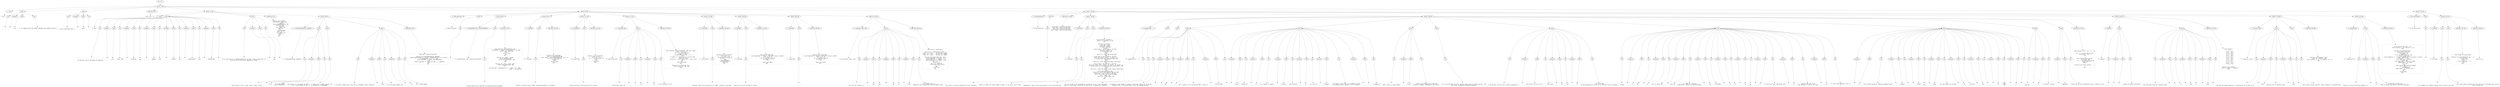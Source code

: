 digraph lpegNode {

node [fontname=Helvetica]
edge [style=dashed]

doc_0 [label="doc - 471"]


doc_0 -> { section_1}
{rank=same; section_1}

section_1 [label="section: 1-426"]


// END RANK doc_0

section_1 -> { header_2 prose_3 prose_4 codeblock_5 section_6 section_7 section_8 section_9}
{rank=same; header_2 prose_3 prose_4 codeblock_5 section_6 section_7 section_8 section_9}

header_2 [label="1 : Core"]

prose_3 [label="prose"]

prose_4 [label="prose"]

codeblock_5 [label="code block 8-10"]

section_6 [label="section: 13-39"]

section_7 [label="section: 65-200"]

section_8 [label="section: 229-390"]

section_9 [label="section: 427-429"]


// END RANK section_1

header_2 -> leaf_10
leaf_10  [color=Gray,shape=rectangle,fontname=Inconsolata,label="* Core"]
// END RANK header_2

prose_3 -> { raw_11 prespace_12 literal_13 raw_14}
{rank=same; raw_11 prespace_12 literal_13 raw_14}

raw_11 [label="raw"]

prespace_12 [label="prespace"]

literal_13 [label="literal"]

raw_14 [label="raw"]


// END RANK prose_3

raw_11 -> leaf_15
leaf_15  [color=Gray,shape=rectangle,fontname=Inconsolata,label="
"]
// END RANK raw_11

prespace_12 -> leaf_16
leaf_16  [color=Gray,shape=rectangle,fontname=Inconsolata,label=""]
// END RANK prespace_12

literal_13 -> leaf_17
leaf_17  [color=Gray,shape=rectangle,fontname=Inconsolata,label="core"]
// END RANK literal_13

raw_14 -> leaf_18
leaf_18  [color=Gray,shape=rectangle,fontname=Inconsolata,label=" is for tampering with the global namespace and standard libraries.
"]
// END RANK raw_14

prose_4 -> { raw_19 prespace_20 literal_21 raw_22}
{rank=same; raw_19 prespace_20 literal_21 raw_22}

raw_19 [label="raw"]

prespace_20 [label="prespace"]

literal_21 [label="literal"]

raw_22 [label="raw"]


// END RANK prose_4

raw_19 -> leaf_23
leaf_23  [color=Gray,shape=rectangle,fontname=Inconsolata,label="
It will eventually land in"]
// END RANK raw_19

prespace_20 -> leaf_24
leaf_24  [color=Gray,shape=rectangle,fontname=Inconsolata,label=" "]
// END RANK prespace_20

literal_21 -> leaf_25
leaf_25  [color=Gray,shape=rectangle,fontname=Inconsolata,label="pylon"]
// END RANK literal_21

raw_22 -> leaf_26
leaf_26  [color=Gray,shape=rectangle,fontname=Inconsolata,label=".
"]
// END RANK raw_22

codeblock_5 -> leaf_27
leaf_27  [color=Gray,shape=rectangle,fontname=Inconsolata,label="local core = {}"]
// END RANK codeblock_5

section_6 -> { header_28 prose_29 prose_30 codeblock_31 section_32}
{rank=same; header_28 prose_29 prose_30 codeblock_31 section_32}

header_28 [label="2 : meta"]

prose_29 [label="prose"]

prose_30 [label="prose"]

codeblock_31 [label="code block 21-37"]

section_32 [label="section: 40-64"]


// END RANK section_6

header_28 -> leaf_33
leaf_33  [color=Gray,shape=rectangle,fontname=Inconsolata,label="** meta"]
// END RANK header_28

prose_29 -> { raw_34 prespace_35 literal_36 raw_37 prespace_38 literal_39 raw_40 prespace_41 literal_42 raw_43 prespace_44 literal_45 raw_46 prespace_47 literal_48 raw_49 prespace_50 literal_51 raw_52}
{rank=same; raw_34 prespace_35 literal_36 raw_37 prespace_38 literal_39 raw_40 prespace_41 literal_42 raw_43 prespace_44 literal_45 raw_46 prespace_47 literal_48 raw_49 prespace_50 literal_51 raw_52}

raw_34 [label="raw"]

prespace_35 [label="prespace"]

literal_36 [label="literal"]

raw_37 [label="raw"]

prespace_38 [label="prespace"]

literal_39 [label="literal"]

raw_40 [label="raw"]

prespace_41 [label="prespace"]

literal_42 [label="literal"]

raw_43 [label="raw"]

prespace_44 [label="prespace"]

literal_45 [label="literal"]

raw_46 [label="raw"]

prespace_47 [label="prespace"]

literal_48 [label="literal"]

raw_49 [label="raw"]

prespace_50 [label="prespace"]

literal_51 [label="literal"]

raw_52 [label="raw"]


// END RANK prose_29

raw_34 -> leaf_53
leaf_53  [color=Gray,shape=rectangle,fontname=Inconsolata,label="

We shorten a few of the common Lua keywords:"]
// END RANK raw_34

prespace_35 -> leaf_54
leaf_54  [color=Gray,shape=rectangle,fontname=Inconsolata,label=" "]
// END RANK prespace_35

literal_36 -> leaf_55
leaf_55  [color=Gray,shape=rectangle,fontname=Inconsolata,label="coro"]
// END RANK literal_36

raw_37 -> leaf_56
leaf_56  [color=Gray,shape=rectangle,fontname=Inconsolata,label=" rather than"]
// END RANK raw_37

prespace_38 -> leaf_57
leaf_57  [color=Gray,shape=rectangle,fontname=Inconsolata,label=" "]
// END RANK prespace_38

literal_39 -> leaf_58
leaf_58  [color=Gray,shape=rectangle,fontname=Inconsolata,label="coroutine"]
// END RANK literal_39

raw_40 -> leaf_59
leaf_59  [color=Gray,shape=rectangle,fontname=Inconsolata,label=",
and"]
// END RANK raw_40

prespace_41 -> leaf_60
leaf_60  [color=Gray,shape=rectangle,fontname=Inconsolata,label=" "]
// END RANK prespace_41

literal_42 -> leaf_61
leaf_61  [color=Gray,shape=rectangle,fontname=Inconsolata,label="getmeta"]
// END RANK literal_42

raw_43 -> leaf_62
leaf_62  [color=Gray,shape=rectangle,fontname=Inconsolata,label=" and"]
// END RANK raw_43

prespace_44 -> leaf_63
leaf_63  [color=Gray,shape=rectangle,fontname=Inconsolata,label=" "]
// END RANK prespace_44

literal_45 -> leaf_64
leaf_64  [color=Gray,shape=rectangle,fontname=Inconsolata,label="setmeta"]
// END RANK literal_45

raw_46 -> leaf_65
leaf_65  [color=Gray,shape=rectangle,fontname=Inconsolata,label=" over"]
// END RANK raw_46

prespace_47 -> leaf_66
leaf_66  [color=Gray,shape=rectangle,fontname=Inconsolata,label=" "]
// END RANK prespace_47

literal_48 -> leaf_67
leaf_67  [color=Gray,shape=rectangle,fontname=Inconsolata,label="getmetatable"]
// END RANK literal_48

raw_49 -> leaf_68
leaf_68  [color=Gray,shape=rectangle,fontname=Inconsolata,label=" and"]
// END RANK raw_49

prespace_50 -> leaf_69
leaf_69  [color=Gray,shape=rectangle,fontname=Inconsolata,label=" "]
// END RANK prespace_50

literal_51 -> leaf_70
leaf_70  [color=Gray,shape=rectangle,fontname=Inconsolata,label="setmetatable"]
// END RANK literal_51

raw_52 -> leaf_71
leaf_71  [color=Gray,shape=rectangle,fontname=Inconsolata,label=".
"]
// END RANK raw_52

prose_30 -> { raw_72 prespace_73 literal_74 raw_75}
{rank=same; raw_72 prespace_73 literal_74 raw_75}

raw_72 [label="raw"]

prespace_73 [label="prespace"]

literal_74 [label="literal"]

raw_75 [label="raw"]


// END RANK prose_30

raw_72 -> leaf_76
leaf_76  [color=Gray,shape=rectangle,fontname=Inconsolata,label="
In my code there is a repeated pattern of use that is basic enough that I'm
entering it into the global namespace as simple"]
// END RANK raw_72

prespace_73 -> leaf_77
leaf_77  [color=Gray,shape=rectangle,fontname=Inconsolata,label=" "]
// END RANK prespace_73

literal_74 -> leaf_78
leaf_78  [color=Gray,shape=rectangle,fontname=Inconsolata,label="meta"]
// END RANK literal_74

raw_75 -> leaf_79
leaf_79  [color=Gray,shape=rectangle,fontname=Inconsolata,label=".
"]
// END RANK raw_75

codeblock_31 -> leaf_80
leaf_80  [color=Gray,shape=rectangle,fontname=Inconsolata,label="function core.meta(MT)
   if MT and MT.__index then
      -- inherit
      return setmetatable({}, MT)
   elseif MT then
      -- decorate
      MT.__index = MT
      return MT
   else
      -- new metatable
      local _M = {}
      _M.__index = _M
      return _M
   end
end"]
// END RANK codeblock_31

section_32 -> { header_81 prose_82 prose_83 prose_84 codeblock_85}
{rank=same; header_81 prose_82 prose_83 prose_84 codeblock_85}

header_81 [label="3 : hasmetamethod(tab, mmethod)"]

prose_82 [label="prose"]

prose_83 [label="prose"]

prose_84 [label="prose"]

codeblock_85 [label="code block 51-62"]


// END RANK section_32

header_81 -> leaf_86
leaf_86  [color=Gray,shape=rectangle,fontname=Inconsolata,label="*** hasmetamethod(tab, mmethod)"]
// END RANK header_81

prose_82 -> { raw_87 prespace_88 literal_89 raw_90}
{rank=same; raw_87 prespace_88 literal_89 raw_90}

raw_87 [label="raw"]

prespace_88 [label="prespace"]

literal_89 [label="literal"]

raw_90 [label="raw"]


// END RANK prose_82

raw_87 -> leaf_91
leaf_91  [color=Gray,shape=rectangle,fontname=Inconsolata,label="

The function of this is clear: given a table, return"]
// END RANK raw_87

prespace_88 -> leaf_92
leaf_92  [color=Gray,shape=rectangle,fontname=Inconsolata,label=" "]
// END RANK prespace_88

literal_89 -> leaf_93
leaf_93  [color=Gray,shape=rectangle,fontname=Inconsolata,label="true"]
// END RANK literal_89

raw_90 -> leaf_94
leaf_94  [color=Gray,shape=rectangle,fontname=Inconsolata,label=" if it can receive
a given metamethod.
"]
// END RANK raw_90

prose_83 -> { raw_95}
{rank=same; raw_95}

raw_95 [label="raw"]


// END RANK prose_83

raw_95 -> leaf_96
leaf_96  [color=Gray,shape=rectangle,fontname=Inconsolata,label="
The question is, how magical to make it. I'm going with \"slightly magical\" for
now.  You can leave off the \"__\" in checking for a metamethod.
"]
// END RANK raw_95

prose_84 -> { raw_97 prespace_98 literal_99 raw_100 prespace_101 literal_102 raw_103}
{rank=same; raw_97 prespace_98 literal_99 raw_100 prespace_101 literal_102 raw_103}

raw_97 [label="raw"]

prespace_98 [label="prespace"]

literal_99 [label="literal"]

raw_100 [label="raw"]

prespace_101 [label="prespace"]

literal_102 [label="literal"]

raw_103 [label="raw"]


// END RANK prose_84

raw_97 -> leaf_104
leaf_104  [color=Gray,shape=rectangle,fontname=Inconsolata,label="
A successful lookup returns the result, presumable truthy, otherwise"]
// END RANK raw_97

prespace_98 -> leaf_105
leaf_105  [color=Gray,shape=rectangle,fontname=Inconsolata,label=" "]
// END RANK prespace_98

literal_99 -> leaf_106
leaf_106  [color=Gray,shape=rectangle,fontname=Inconsolata,label="false"]
// END RANK literal_99

raw_100 -> leaf_107
leaf_107  [color=Gray,shape=rectangle,fontname=Inconsolata,label="
for a non-table argument and"]
// END RANK raw_100

prespace_101 -> leaf_108
leaf_108  [color=Gray,shape=rectangle,fontname=Inconsolata,label=" "]
// END RANK prespace_101

literal_102 -> leaf_109
leaf_109  [color=Gray,shape=rectangle,fontname=Inconsolata,label="nil"]
// END RANK literal_102

raw_103 -> leaf_110
leaf_110  [color=Gray,shape=rectangle,fontname=Inconsolata,label=" for a failed lookup.
"]
// END RANK raw_103

codeblock_85 -> leaf_111
leaf_111  [color=Gray,shape=rectangle,fontname=Inconsolata,label="local sub = assert(string.sub)

function core.hasmetamethod(tab, mmethod)
   assert(type(mmethod) == \"string\", \"metamethod must be a string\")
   if sub(mmethod,1,2) == \"__\" then
      return type(tab) == \"table\" and tab[mmethod]
   else
      return type(tab) == \"table\" and tab[\"__\" ..mmethod]
   end
end"]
// END RANK codeblock_85

section_7 -> { header_112 prose_113 section_114 section_115 section_116 section_117 section_118 section_119 section_120 section_121}
{rank=same; header_112 prose_113 section_114 section_115 section_116 section_117 section_118 section_119 section_120 section_121}

header_112 [label="2 : Table extensions"]

prose_113 [label="prose"]

section_114 [label="section: 68-95"]

section_115 [label="section: 96-111"]

section_116 [label="section: 112-126"]

section_117 [label="section: 127-151"]

section_118 [label="section: 152-168"]

section_119 [label="section: 169-185"]

section_120 [label="section: 186-200"]

section_121 [label="section: 201-228"]


// END RANK section_7

header_112 -> leaf_122
leaf_122  [color=Gray,shape=rectangle,fontname=Inconsolata,label="** Table extensions"]
// END RANK header_112

prose_113 -> { raw_123}
{rank=same; raw_123}

raw_123 [label="raw"]


// END RANK prose_113

raw_123 -> leaf_124
leaf_124  [color=Gray,shape=rectangle,fontname=Inconsolata,label="

"]
// END RANK raw_123

section_114 -> { header_125 prose_126 codeblock_127}
{rank=same; header_125 prose_126 codeblock_127}

header_125 [label="3 : hasfield(field, tab) & hasfield.field(tab)"]

prose_126 [label="prose"]

codeblock_127 [label="code block 73-94"]


// END RANK section_114

header_125 -> leaf_128
leaf_128  [color=Gray,shape=rectangle,fontname=Inconsolata,label="*** hasfield(field, tab) & hasfield.field(tab)"]
// END RANK header_125

prose_126 -> { raw_129}
{rank=same; raw_129}

raw_129 [label="raw"]


// END RANK prose_126

raw_129 -> leaf_130
leaf_130  [color=Gray,shape=rectangle,fontname=Inconsolata,label="


A nicety which can be used both for predication and assignment.
"]
// END RANK raw_129

codeblock_127 -> leaf_131
leaf_131  [color=Gray,shape=rectangle,fontname=Inconsolata,label="local function _hasfield(field, tab)
   if type(tab) == \"table\" and tab[field] ~= nil then
      return true, tab[field]
   else
      return false
   end
end

function _hf__index(_, field)
   return function(tab)
      return _hasfield(field, tab)
   end
end

function _hf__call(_, field, tab)
   return _hasfield(field, tab)
end

core.hasfield = setmetatable({}, { __index = _hf__index,
                                   __call  = _hf__call })"]
// END RANK codeblock_127

section_115 -> { header_132 prose_133 codeblock_134}
{rank=same; header_132 prose_133 codeblock_134}

header_132 [label="3 : clone(tab)"]

prose_133 [label="prose"]

codeblock_134 [label="code block 100-109"]


// END RANK section_115

header_132 -> leaf_135
leaf_135  [color=Gray,shape=rectangle,fontname=Inconsolata,label="*** clone(tab)"]
// END RANK header_132

prose_133 -> { raw_136}
{rank=same; raw_136}

raw_136 [label="raw"]


// END RANK prose_133

raw_136 -> leaf_137
leaf_137  [color=Gray,shape=rectangle,fontname=Inconsolata,label="

Performs a shallow clone of table, attaching metatable if available.
"]
// END RANK raw_136

codeblock_134 -> leaf_138
leaf_138  [color=Gray,shape=rectangle,fontname=Inconsolata,label="function core.clone(tab)
   local _M = getmetatable(tab)
   local clone = _M and setmetatable({}, _M) or {}
   for k,v in pairs(tab) do
      clone[k] = v
   end
   return clone
end"]
// END RANK codeblock_134

section_116 -> { header_139 prose_140 codeblock_141}
{rank=same; header_139 prose_140 codeblock_141}

header_139 [label="3 : arrayof(tab)"]

prose_140 [label="prose"]

codeblock_141 [label="code block 116-124"]


// END RANK section_116

header_139 -> leaf_142
leaf_142  [color=Gray,shape=rectangle,fontname=Inconsolata,label="*** arrayof(tab)"]
// END RANK header_139

prose_140 -> { raw_143}
{rank=same; raw_143}

raw_143 [label="raw"]


// END RANK prose_140

raw_143 -> leaf_144
leaf_144  [color=Gray,shape=rectangle,fontname=Inconsolata,label="

Clones and returns the array portion of a table.
"]
// END RANK raw_143

codeblock_141 -> leaf_145
leaf_145  [color=Gray,shape=rectangle,fontname=Inconsolata,label="function core.arrayof(tab)
   local arr = {}
   for i,v in ipairs(tab) do
      arr[i] = v
   end
   return arr
end"]
// END RANK codeblock_141

section_117 -> { header_146 prose_147 codeblock_148}
{rank=same; header_146 prose_147 codeblock_148}

header_146 [label="3 : select(tab, key)"]

prose_147 [label="prose"]

codeblock_148 [label="code block 131-149"]


// END RANK section_117

header_146 -> leaf_149
leaf_149  [color=Gray,shape=rectangle,fontname=Inconsolata,label="*** select(tab, key)"]
// END RANK header_146

prose_147 -> { raw_150 prespace_151 literal_152 raw_153 prespace_154 literal_155 raw_156}
{rank=same; raw_150 prespace_151 literal_152 raw_153 prespace_154 literal_155 raw_156}

raw_150 [label="raw"]

prespace_151 [label="prespace"]

literal_152 [label="literal"]

raw_153 [label="raw"]

prespace_154 [label="prespace"]

literal_155 [label="literal"]

raw_156 [label="raw"]


// END RANK prose_147

raw_150 -> leaf_157
leaf_157  [color=Gray,shape=rectangle,fontname=Inconsolata,label="

Recursively return all"]
// END RANK raw_150

prespace_151 -> leaf_158
leaf_158  [color=Gray,shape=rectangle,fontname=Inconsolata,label=" "]
// END RANK prespace_151

literal_152 -> leaf_159
leaf_159  [color=Gray,shape=rectangle,fontname=Inconsolata,label="v"]
// END RANK literal_152

raw_153 -> leaf_160
leaf_160  [color=Gray,shape=rectangle,fontname=Inconsolata,label=" for"]
// END RANK raw_153

prespace_154 -> leaf_161
leaf_161  [color=Gray,shape=rectangle,fontname=Inconsolata,label=" "]
// END RANK prespace_154

literal_155 -> leaf_162
leaf_162  [color=Gray,shape=rectangle,fontname=Inconsolata,label="key"]
// END RANK literal_155

raw_156 -> leaf_163
leaf_163  [color=Gray,shape=rectangle,fontname=Inconsolata,label=" in all subtables of tab
"]
// END RANK raw_156

codeblock_148 -> leaf_164
leaf_164  [color=Gray,shape=rectangle,fontname=Inconsolata,label="local function _select(collection, tab, key, cycle)
   cycle = cycle or {}
   for k,v in pairs(tab) do
      if key == k then
         collection[#collection + 1] = v
      end
      if type(v) == \"table\" and not cycle[v] then
         cycle[v] = true
         collection = _select(collection, v, key, cycle)
      end
   end
   return collection
end

function core.select(tab, key)
   return _select({}, tab, key)
end"]
// END RANK codeblock_148

section_118 -> { header_165 prose_166 codeblock_167}
{rank=same; header_165 prose_166 codeblock_167}

header_165 [label="3 : reverse(tab)"]

prose_166 [label="prose"]

codeblock_167 [label="code block 156-166"]


// END RANK section_118

header_165 -> leaf_168
leaf_168  [color=Gray,shape=rectangle,fontname=Inconsolata,label="*** reverse(tab)"]
// END RANK header_165

prose_166 -> { raw_169}
{rank=same; raw_169}

raw_169 [label="raw"]


// END RANK prose_166

raw_169 -> leaf_170
leaf_170  [color=Gray,shape=rectangle,fontname=Inconsolata,label="

Reverses (only) the array portion of a table, returning a new table.
"]
// END RANK raw_169

codeblock_167 -> leaf_171
leaf_171  [color=Gray,shape=rectangle,fontname=Inconsolata,label="function core.reverse(tab)
   local bat = {}
   for i,v in ipairs(tab) do
      bat[#tab - i + 1] = v
   end
   assert(bat[1])
   assert(bat[#tab])
   return bat
end"]
// END RANK codeblock_167

section_119 -> { header_172 prose_173 codeblock_174}
{rank=same; header_172 prose_173 codeblock_174}

header_172 [label="3 : keys(tab)"]

prose_173 [label="prose"]

codeblock_174 [label="code block 173-183"]


// END RANK section_119

header_172 -> leaf_175
leaf_175  [color=Gray,shape=rectangle,fontname=Inconsolata,label="*** keys(tab)"]
// END RANK header_172

prose_173 -> { raw_176}
{rank=same; raw_176}

raw_176 [label="raw"]


// END RANK prose_173

raw_176 -> leaf_177
leaf_177  [color=Gray,shape=rectangle,fontname=Inconsolata,label="

Returns an array of the keys of a table.
"]
// END RANK raw_176

codeblock_174 -> leaf_178
leaf_178  [color=Gray,shape=rectangle,fontname=Inconsolata,label="function core.keys(tab)
   assert(type(tab) == \"table\", \"keys must receive a table\")
   local keys = {}
   for k, _ in pairs(tab) do
      keys[#keys + 1] = k
   end

   return keys, #keys
end"]
// END RANK codeblock_174

section_120 -> { header_179 prose_180 codeblock_181}
{rank=same; header_179 prose_180 codeblock_181}

header_179 [label="3 : values(tab)"]

prose_180 [label="prose"]

codeblock_181 [label="code block 188-198"]


// END RANK section_120

header_179 -> leaf_182
leaf_182  [color=Gray,shape=rectangle,fontname=Inconsolata,label="*** values(tab)"]
// END RANK header_179

prose_180 -> { raw_183}
{rank=same; raw_183}

raw_183 [label="raw"]


// END RANK prose_180

raw_183 -> leaf_184
leaf_184  [color=Gray,shape=rectangle,fontname=Inconsolata,label="
"]
// END RANK raw_183

codeblock_181 -> leaf_185
leaf_185  [color=Gray,shape=rectangle,fontname=Inconsolata,label="function core.values(tab)
   assert(type(tab) == \"table\", \"vals must receive a table\")
   local vals = {}
   for _, v in pairs(tab) do
      vals[#vals + 1] = v
   end

   return vals, #vals
end"]
// END RANK codeblock_181

section_121 -> { header_186 prose_187 codeblock_188}
{rank=same; header_186 prose_187 codeblock_188}

header_186 [label="3 : splice(tab, index, into)"]

prose_187 [label="prose"]

codeblock_188 [label="code block 206-226"]


// END RANK section_121

header_186 -> leaf_189
leaf_189  [color=Gray,shape=rectangle,fontname=Inconsolata,label="*** splice(tab, index, into)"]
// END RANK header_186

prose_187 -> { raw_190 prespace_191 literal_192 raw_193 prespace_194 literal_195 raw_196 prespace_197 literal_198 raw_199}
{rank=same; raw_190 prespace_191 literal_192 raw_193 prespace_194 literal_195 raw_196 prespace_197 literal_198 raw_199}

raw_190 [label="raw"]

prespace_191 [label="prespace"]

literal_192 [label="literal"]

raw_193 [label="raw"]

prespace_194 [label="prespace"]

literal_195 [label="literal"]

raw_196 [label="raw"]

prespace_197 [label="prespace"]

literal_198 [label="literal"]

raw_199 [label="raw"]


// END RANK prose_187

raw_190 -> leaf_200
leaf_200  [color=Gray,shape=rectangle,fontname=Inconsolata,label="

Puts the full contents of"]
// END RANK raw_190

prespace_191 -> leaf_201
leaf_201  [color=Gray,shape=rectangle,fontname=Inconsolata,label=" "]
// END RANK prespace_191

literal_192 -> leaf_202
leaf_202  [color=Gray,shape=rectangle,fontname=Inconsolata,label="into"]
// END RANK literal_192

raw_193 -> leaf_203
leaf_203  [color=Gray,shape=rectangle,fontname=Inconsolata,label=" into"]
// END RANK raw_193

prespace_194 -> leaf_204
leaf_204  [color=Gray,shape=rectangle,fontname=Inconsolata,label=" "]
// END RANK prespace_194

literal_195 -> leaf_205
leaf_205  [color=Gray,shape=rectangle,fontname=Inconsolata,label="tab"]
// END RANK literal_195

raw_196 -> leaf_206
leaf_206  [color=Gray,shape=rectangle,fontname=Inconsolata,label=" at"]
// END RANK raw_196

prespace_197 -> leaf_207
leaf_207  [color=Gray,shape=rectangle,fontname=Inconsolata,label=" "]
// END RANK prespace_197

literal_198 -> leaf_208
leaf_208  [color=Gray,shape=rectangle,fontname=Inconsolata,label="index"]
// END RANK literal_198

raw_199 -> leaf_209
leaf_209  [color=Gray,shape=rectangle,fontname=Inconsolata,label=".  The argument order is
compatible with existing functions and method syntax.
"]
// END RANK raw_199

codeblock_188 -> leaf_210
leaf_210  [color=Gray,shape=rectangle,fontname=Inconsolata,label="local insert = table.insert

local sp_er = \"table<core>.splice: \"
local _e_1 = sp_er .. \"$1 must be a table\"
local _e_2 = sp_er .. \"$2 must be a number\"
local _e_3 = sp_er .. \"$3 must be a table\"

function core.splice(tab, idx, into)
   assert(type(tab) == \"table\", _e_1)
   assert(type(idx) == \"number\", _e_2)
   assert(type(into) == \"table\", _e_3)
    idx = idx - 1
    local i = 1
    for j = 1, #into do
        insert(tab,i+idx,into[j])
        i = i + 1
    end
    return tab
end"]
// END RANK codeblock_188

section_8 -> { header_211 prose_212 codeblock_213 section_214 section_215 section_216 section_217 section_218}
{rank=same; header_211 prose_212 codeblock_213 section_214 section_215 section_216 section_217 section_218}

header_211 [label="2 : String extensions"]

prose_212 [label="prose"]

codeblock_213 [label="code block 231-236"]

section_214 [label="section: 238-287"]

section_215 [label="section: 288-345"]

section_216 [label="section: 346-375"]

section_217 [label="section: 376-390"]

section_218 [label="section: 391-426"]


// END RANK section_8

header_211 -> leaf_219
leaf_219  [color=Gray,shape=rectangle,fontname=Inconsolata,label="** String extensions"]
// END RANK header_211

prose_212 -> { raw_220}
{rank=same; raw_220}

raw_220 [label="raw"]


// END RANK prose_212

raw_220 -> leaf_221
leaf_221  [color=Gray,shape=rectangle,fontname=Inconsolata,label="
"]
// END RANK raw_220

codeblock_213 -> leaf_222
leaf_222  [color=Gray,shape=rectangle,fontname=Inconsolata,label="local byte = assert(string.byte)
local find = assert(string.find)
local sub = assert(string.sub)
local format = assert(string.format)"]
// END RANK codeblock_213

section_214 -> { header_223 prose_224 prose_225 codeblock_226}
{rank=same; header_223 prose_224 prose_225 codeblock_226}

header_223 [label="3 : utf8(char)"]

prose_224 [label="prose"]

prose_225 [label="prose"]

codeblock_226 [label="code block 246-285"]


// END RANK section_214

header_223 -> leaf_227
leaf_227  [color=Gray,shape=rectangle,fontname=Inconsolata,label="*** utf8(char)"]
// END RANK header_223

prose_224 -> { raw_228}
{rank=same; raw_228}

raw_228 [label="raw"]


// END RANK prose_224

raw_228 -> leaf_229
leaf_229  [color=Gray,shape=rectangle,fontname=Inconsolata,label="

This takes a string and validates the first character.
"]
// END RANK raw_228

prose_225 -> { raw_230}
{rank=same; raw_230}

raw_230 [label="raw"]


// END RANK prose_225

raw_230 -> leaf_231
leaf_231  [color=Gray,shape=rectangle,fontname=Inconsolata,label="
Return is either the (valid) length in bytes, or nil and an error string.
"]
// END RANK raw_230

codeblock_226 -> leaf_232
leaf_232  [color=Gray,shape=rectangle,fontname=Inconsolata,label="local function continue(c)
   return c >= 128 and c <= 191
end

function core.utf8(c)
   local byte = byte
   local head = byte(c)
   if head < 128 then
      return 1
   elseif head >= 194 and head <= 223 then
      local two = byte(c, 2)
      if continue(two) then
         return 2
      else
         return nil, \"utf8: bad second byte\"
      end
   elseif head >= 224 and head <= 239 then
      local two, three = byte(c, 2), byte(c, 3)
      if continue(two) and continue(three) then
         return 3
      else
         return nil, \"utf8: bad second and/or third byte\"
      end
   elseif head >= 240 and head <= 244 then
      local two, three, four = byte(c, 2), byte(c, 3), byte(c, 4)
      if continue(two) and continue(three) and continue(four) then
         return 4
      else
         return nil, \"utf8: bad second, third, and/or fourth byte\"
      end
   elseif continue(head) then
      return nil, \"utf8: continuation byte at head\"
   elseif head == 192 or head == 193 then
      return nil, \"utf8: 192 or 193 forbidden\"
   else -- head > 245
      return nil, \"utf8: byte > 245\"
   end
end"]
// END RANK codeblock_226

section_215 -> { header_233 prose_234 prose_235 prose_236 prose_237 prose_238 prose_239 prose_240 prose_241 prose_242 prose_243 prose_244 codeblock_245}
{rank=same; header_233 prose_234 prose_235 prose_236 prose_237 prose_238 prose_239 prose_240 prose_241 prose_242 prose_243 prose_244 codeblock_245}

header_233 [label="3 : typeformat(str, ...)"]

prose_234 [label="prose"]

prose_235 [label="prose"]

prose_236 [label="prose"]

prose_237 [label="prose"]

prose_238 [label="prose"]

prose_239 [label="prose"]

prose_240 [label="prose"]

prose_241 [label="prose"]

prose_242 [label="prose"]

prose_243 [label="prose"]

prose_244 [label="prose"]

codeblock_245 [label="code block 327-344"]


// END RANK section_215

header_233 -> leaf_246
leaf_246  [color=Gray,shape=rectangle,fontname=Inconsolata,label="*** typeformat(str, ...)"]
// END RANK header_233

prose_234 -> { raw_247}
{rank=same; raw_247}

raw_247 [label="raw"]


// END RANK prose_234

raw_247 -> leaf_248
leaf_248  [color=Gray,shape=rectangle,fontname=Inconsolata,label="

Background: I want to start using format in errors and assertions.
"]
// END RANK raw_247

prose_235 -> { raw_249}
{rank=same; raw_249}

raw_249 [label="raw"]


// END RANK prose_235

raw_249 -> leaf_250
leaf_250  [color=Gray,shape=rectangle,fontname=Inconsolata,label="
It's not as bad to use concatenation in-place for errors, since evaluating
them is a final step.  Assertions run much faster if passed only arguments.
"]
// END RANK raw_249

prose_236 -> { raw_251 prespace_252 literal_253 raw_254 prespace_255 literal_256 raw_257 prespace_258 literal_259 raw_260}
{rank=same; raw_251 prespace_252 literal_253 raw_254 prespace_255 literal_256 raw_257 prespace_258 literal_259 raw_260}

raw_251 [label="raw"]

prespace_252 [label="prespace"]

literal_253 [label="literal"]

raw_254 [label="raw"]

prespace_255 [label="prespace"]

literal_256 [label="literal"]

raw_257 [label="raw"]

prespace_258 [label="prespace"]

literal_259 [label="literal"]

raw_260 [label="raw"]


// END RANK prose_236

raw_251 -> leaf_261
leaf_261  [color=Gray,shape=rectangle,fontname=Inconsolata,label="
Lua peforms a small number of implicit conversions, mostly at the string
boundary. This is an actual feature since the language has both"]
// END RANK raw_251

prespace_252 -> leaf_262
leaf_262  [color=Gray,shape=rectangle,fontname=Inconsolata,label=" "]
// END RANK prespace_252

literal_253 -> leaf_263
leaf_263  [color=Gray,shape=rectangle,fontname=Inconsolata,label=".."]
// END RANK literal_253

raw_254 -> leaf_264
leaf_264  [color=Gray,shape=rectangle,fontname=Inconsolata,label=" and"]
// END RANK raw_254

prespace_255 -> leaf_265
leaf_265  [color=Gray,shape=rectangle,fontname=Inconsolata,label=" "]
// END RANK prespace_255

literal_256 -> leaf_266
leaf_266  [color=Gray,shape=rectangle,fontname=Inconsolata,label="+"]
// END RANK literal_256

raw_257 -> leaf_267
leaf_267  [color=Gray,shape=rectangle,fontname=Inconsolata,label=",
but it leaves a bit to be desired when it comes to"]
// END RANK raw_257

prespace_258 -> leaf_268
leaf_268  [color=Gray,shape=rectangle,fontname=Inconsolata,label=" "]
// END RANK prespace_258

literal_259 -> leaf_269
leaf_269  [color=Gray,shape=rectangle,fontname=Inconsolata,label="string.format"]
// END RANK literal_259

raw_260 -> leaf_270
leaf_270  [color=Gray,shape=rectangle,fontname=Inconsolata,label=".
"]
// END RANK raw_260

prose_237 -> { prespace_271 literal_272 raw_273 prespace_274 literal_275 raw_276 prespace_277 literal_278 raw_279 prespace_280 literal_281 raw_282 prespace_283 literal_284 raw_285 prespace_286 literal_287 raw_288}
{rank=same; prespace_271 literal_272 raw_273 prespace_274 literal_275 raw_276 prespace_277 literal_278 raw_279 prespace_280 literal_281 raw_282 prespace_283 literal_284 raw_285 prespace_286 literal_287 raw_288}

prespace_271 [label="prespace"]

literal_272 [label="literal"]

raw_273 [label="raw"]

prespace_274 [label="prespace"]

literal_275 [label="literal"]

raw_276 [label="raw"]

prespace_277 [label="prespace"]

literal_278 [label="literal"]

raw_279 [label="raw"]

prespace_280 [label="prespace"]

literal_281 [label="literal"]

raw_282 [label="raw"]

prespace_283 [label="prespace"]

literal_284 [label="literal"]

raw_285 [label="raw"]

prespace_286 [label="prespace"]

literal_287 [label="literal"]

raw_288 [label="raw"]


// END RANK prose_237

prespace_271 -> leaf_289
leaf_289  [color=Gray,shape=rectangle,fontname=Inconsolata,label=""]
// END RANK prespace_271

literal_272 -> leaf_290
leaf_290  [color=Gray,shape=rectangle,fontname=Inconsolata,label="format"]
// END RANK literal_272

raw_273 -> leaf_291
leaf_291  [color=Gray,shape=rectangle,fontname=Inconsolata,label=" treats any"]
// END RANK raw_273

prespace_274 -> leaf_292
leaf_292  [color=Gray,shape=rectangle,fontname=Inconsolata,label=" "]
// END RANK prespace_274

literal_275 -> leaf_293
leaf_293  [color=Gray,shape=rectangle,fontname=Inconsolata,label="%s"]
// END RANK literal_275

raw_276 -> leaf_294
leaf_294  [color=Gray,shape=rectangle,fontname=Inconsolata,label=" as a request to convert"]
// END RANK raw_276

prespace_277 -> leaf_295
leaf_295  [color=Gray,shape=rectangle,fontname=Inconsolata,label=" "]
// END RANK prespace_277

literal_278 -> leaf_296
leaf_296  [color=Gray,shape=rectangle,fontname=Inconsolata,label="tostring"]
// END RANK literal_278

raw_279 -> leaf_297
leaf_297  [color=Gray,shape=rectangle,fontname=Inconsolata,label=", also treating"]
// END RANK raw_279

prespace_280 -> leaf_298
leaf_298  [color=Gray,shape=rectangle,fontname=Inconsolata,label=""]
// END RANK prespace_280

literal_281 -> leaf_299
leaf_299  [color=Gray,shape=rectangle,fontname=Inconsolata,label="%d"]
// END RANK literal_281

raw_282 -> leaf_300
leaf_300  [color=Gray,shape=rectangle,fontname=Inconsolata,label=" as a call to"]
// END RANK raw_282

prespace_283 -> leaf_301
leaf_301  [color=Gray,shape=rectangle,fontname=Inconsolata,label=" "]
// END RANK prespace_283

literal_284 -> leaf_302
leaf_302  [color=Gray,shape=rectangle,fontname=Inconsolata,label="tonumber"]
// END RANK literal_284

raw_285 -> leaf_303
leaf_303  [color=Gray,shape=rectangle,fontname=Inconsolata,label=".  The latter I will allow, I'm struggling to find
a circumstance where casting \"1\" to \"1\" through"]
// END RANK raw_285

prespace_286 -> leaf_304
leaf_304  [color=Gray,shape=rectangle,fontname=Inconsolata,label=" "]
// END RANK prespace_286

literal_287 -> leaf_305
leaf_305  [color=Gray,shape=rectangle,fontname=Inconsolata,label="1"]
// END RANK literal_287

raw_288 -> leaf_306
leaf_306  [color=Gray,shape=rectangle,fontname=Inconsolata,label=" is dangerous.
"]
// END RANK raw_288

prose_238 -> { raw_307 prespace_308 literal_309 raw_310}
{rank=same; raw_307 prespace_308 literal_309 raw_310}

raw_307 [label="raw"]

prespace_308 [label="prespace"]

literal_309 [label="literal"]

raw_310 [label="raw"]


// END RANK prose_238

raw_307 -> leaf_311
leaf_311  [color=Gray,shape=rectangle,fontname=Inconsolata,label="
What I want is a type-checked"]
// END RANK raw_307

prespace_308 -> leaf_312
leaf_312  [color=Gray,shape=rectangle,fontname=Inconsolata,label=" "]
// END RANK prespace_308

literal_309 -> leaf_313
leaf_313  [color=Gray,shape=rectangle,fontname=Inconsolata,label="format"]
// END RANK literal_309

raw_310 -> leaf_314
leaf_314  [color=Gray,shape=rectangle,fontname=Inconsolata,label=", which I can extend to use a few more
flexible strategies, depending on the context.
"]
// END RANK raw_310

prose_239 -> { raw_315}
{rank=same; raw_315}

raw_315 [label="raw"]


// END RANK prose_239

raw_315 -> leaf_316
leaf_316  [color=Gray,shape=rectangle,fontname=Inconsolata,label="
Less concerned about hostility and more about explicit coding practices. Also
don't want to undermine hardening elsewhere.
"]
// END RANK raw_315

prose_240 -> { raw_317 prespace_318 literal_319 raw_320 prespace_321 literal_322 raw_323 prespace_324 literal_325 raw_326}
{rank=same; raw_317 prespace_318 literal_319 raw_320 prespace_321 literal_322 raw_323 prespace_324 literal_325 raw_326}

raw_317 [label="raw"]

prespace_318 [label="prespace"]

literal_319 [label="literal"]

raw_320 [label="raw"]

prespace_321 [label="prespace"]

literal_322 [label="literal"]

raw_323 [label="raw"]

prespace_324 [label="prespace"]

literal_325 [label="literal"]

raw_326 [label="raw"]


// END RANK prose_240

raw_317 -> leaf_327
leaf_327  [color=Gray,shape=rectangle,fontname=Inconsolata,label="
From the wiki, the full set of numeric parameters is"]
// END RANK raw_317

prespace_318 -> leaf_328
leaf_328  [color=Gray,shape=rectangle,fontname=Inconsolata,label=""]
// END RANK prespace_318

literal_319 -> leaf_329
leaf_329  [color=Gray,shape=rectangle,fontname=Inconsolata,label="{A,a,c,d,E,e,f,G,g,i,o,u,X,x}"]
// END RANK literal_319

raw_320 -> leaf_330
leaf_330  [color=Gray,shape=rectangle,fontname=Inconsolata,label=".  That leaves"]
// END RANK raw_320

prespace_321 -> leaf_331
leaf_331  [color=Gray,shape=rectangle,fontname=Inconsolata,label=" "]
// END RANK prespace_321

literal_322 -> leaf_332
leaf_332  [color=Gray,shape=rectangle,fontname=Inconsolata,label="%q"]
// END RANK literal_322

raw_323 -> leaf_333
leaf_333  [color=Gray,shape=rectangle,fontname=Inconsolata,label=" and"]
// END RANK raw_323

prespace_324 -> leaf_334
leaf_334  [color=Gray,shape=rectangle,fontname=Inconsolata,label=" "]
// END RANK prespace_324

literal_325 -> leaf_335
leaf_335  [color=Gray,shape=rectangle,fontname=Inconsolata,label="%s"]
// END RANK literal_325

raw_326 -> leaf_336
leaf_336  [color=Gray,shape=rectangle,fontname=Inconsolata,label=", the former does
string escaping but of course it is the Lua/C style of escaping.
"]
// END RANK raw_326

prose_241 -> { raw_337 prespace_338 literal_339 raw_340 prespace_341 literal_342 raw_343 prespace_344 literal_345 raw_346 prespace_347 literal_348 raw_349 prespace_350 literal_351 raw_352 prespace_353 literal_354 raw_355 prespace_356 literal_357 raw_358 prespace_359 literal_360 raw_361 prespace_362 literal_363 raw_364}
{rank=same; raw_337 prespace_338 literal_339 raw_340 prespace_341 literal_342 raw_343 prespace_344 literal_345 raw_346 prespace_347 literal_348 raw_349 prespace_350 literal_351 raw_352 prespace_353 literal_354 raw_355 prespace_356 literal_357 raw_358 prespace_359 literal_360 raw_361 prespace_362 literal_363 raw_364}

raw_337 [label="raw"]

prespace_338 [label="prespace"]

literal_339 [label="literal"]

raw_340 [label="raw"]

prespace_341 [label="prespace"]

literal_342 [label="literal"]

raw_343 [label="raw"]

prespace_344 [label="prespace"]

literal_345 [label="literal"]

raw_346 [label="raw"]

prespace_347 [label="prespace"]

literal_348 [label="literal"]

raw_349 [label="raw"]

prespace_350 [label="prespace"]

literal_351 [label="literal"]

raw_352 [label="raw"]

prespace_353 [label="prespace"]

literal_354 [label="literal"]

raw_355 [label="raw"]

prespace_356 [label="prespace"]

literal_357 [label="literal"]

raw_358 [label="raw"]

prespace_359 [label="prespace"]

literal_360 [label="literal"]

raw_361 [label="raw"]

prespace_362 [label="prespace"]

literal_363 [label="literal"]

raw_364 [label="raw"]


// END RANK prose_241

raw_337 -> leaf_365
leaf_365  [color=Gray,shape=rectangle,fontname=Inconsolata,label="
We add"]
// END RANK raw_337

prespace_338 -> leaf_366
leaf_366  [color=Gray,shape=rectangle,fontname=Inconsolata,label=" "]
// END RANK prespace_338

literal_339 -> leaf_367
leaf_367  [color=Gray,shape=rectangle,fontname=Inconsolata,label="%t"]
// END RANK literal_339

raw_340 -> leaf_368
leaf_368  [color=Gray,shape=rectangle,fontname=Inconsolata,label=" and"]
// END RANK raw_340

prespace_341 -> leaf_369
leaf_369  [color=Gray,shape=rectangle,fontname=Inconsolata,label=" "]
// END RANK prespace_341

literal_342 -> leaf_370
leaf_370  [color=Gray,shape=rectangle,fontname=Inconsolata,label="%L"]
// END RANK literal_342

raw_343 -> leaf_371
leaf_371  [color=Gray,shape=rectangle,fontname=Inconsolata,label=" (for λ), which call"]
// END RANK raw_343

prespace_344 -> leaf_372
leaf_372  [color=Gray,shape=rectangle,fontname=Inconsolata,label=" "]
// END RANK prespace_344

literal_345 -> leaf_373
leaf_373  [color=Gray,shape=rectangle,fontname=Inconsolata,label="tostring"]
// END RANK literal_345

raw_346 -> leaf_374
leaf_374  [color=Gray,shape=rectangle,fontname=Inconsolata,label=" on a table or a function
respectively.  While we're being thorough,"]
// END RANK raw_346

prespace_347 -> leaf_375
leaf_375  [color=Gray,shape=rectangle,fontname=Inconsolata,label=" "]
// END RANK prespace_347

literal_348 -> leaf_376
leaf_376  [color=Gray,shape=rectangle,fontname=Inconsolata,label="%b"]
// END RANK literal_348

raw_349 -> leaf_377
leaf_377  [color=Gray,shape=rectangle,fontname=Inconsolata,label=" for boolean,"]
// END RANK raw_349

prespace_350 -> leaf_378
leaf_378  [color=Gray,shape=rectangle,fontname=Inconsolata,label=" "]
// END RANK prespace_350

literal_351 -> leaf_379
leaf_379  [color=Gray,shape=rectangle,fontname=Inconsolata,label="%n"]
// END RANK literal_351

raw_352 -> leaf_380
leaf_380  [color=Gray,shape=rectangle,fontname=Inconsolata,label=" for"]
// END RANK raw_352

prespace_353 -> leaf_381
leaf_381  [color=Gray,shape=rectangle,fontname=Inconsolata,label=" "]
// END RANK prespace_353

literal_354 -> leaf_382
leaf_382  [color=Gray,shape=rectangle,fontname=Inconsolata,label="nil"]
// END RANK literal_354

raw_355 -> leaf_383
leaf_383  [color=Gray,shape=rectangle,fontname=Inconsolata,label=",
and"]
// END RANK raw_355

prespace_356 -> leaf_384
leaf_384  [color=Gray,shape=rectangle,fontname=Inconsolata,label=" "]
// END RANK prespace_356

literal_357 -> leaf_385
leaf_385  [color=Gray,shape=rectangle,fontname=Inconsolata,label="%*"]
// END RANK literal_357

raw_358 -> leaf_386
leaf_386  [color=Gray,shape=rectangle,fontname=Inconsolata,label=" for the union type.  Why bother with"]
// END RANK raw_358

prespace_359 -> leaf_387
leaf_387  [color=Gray,shape=rectangle,fontname=Inconsolata,label=" "]
// END RANK prespace_359

literal_360 -> leaf_388
leaf_388  [color=Gray,shape=rectangle,fontname=Inconsolata,label="nil"]
// END RANK literal_360

raw_361 -> leaf_389
leaf_389  [color=Gray,shape=rectangle,fontname=Inconsolata,label=", which we can just write?
Type-checking, of course.  We treat"]
// END RANK raw_361

prespace_362 -> leaf_390
leaf_390  [color=Gray,shape=rectangle,fontname=Inconsolata,label=" "]
// END RANK prespace_362

literal_363 -> leaf_391
leaf_391  [color=Gray,shape=rectangle,fontname=Inconsolata,label="nil"]
// END RANK literal_363

raw_364 -> leaf_392
leaf_392  [color=Gray,shape=rectangle,fontname=Inconsolata,label=" as a full type, because in Lua, it
is.
"]
// END RANK raw_364

prose_242 -> { prespace_393 literal_394 raw_395 prespace_396 literal_397 raw_398 prespace_399 literal_400 raw_401 prespace_402 literal_403 raw_404 prespace_405 literal_406 raw_407 prespace_408 literal_409 raw_410 prespace_411 literal_412 raw_413 prespace_414 literal_415 raw_416}
{rank=same; prespace_393 literal_394 raw_395 prespace_396 literal_397 raw_398 prespace_399 literal_400 raw_401 prespace_402 literal_403 raw_404 prespace_405 literal_406 raw_407 prespace_408 literal_409 raw_410 prespace_411 literal_412 raw_413 prespace_414 literal_415 raw_416}

prespace_393 [label="prespace"]

literal_394 [label="literal"]

raw_395 [label="raw"]

prespace_396 [label="prespace"]

literal_397 [label="literal"]

raw_398 [label="raw"]

prespace_399 [label="prespace"]

literal_400 [label="literal"]

raw_401 [label="raw"]

prespace_402 [label="prespace"]

literal_403 [label="literal"]

raw_404 [label="raw"]

prespace_405 [label="prespace"]

literal_406 [label="literal"]

raw_407 [label="raw"]

prespace_408 [label="prespace"]

literal_409 [label="literal"]

raw_410 [label="raw"]

prespace_411 [label="prespace"]

literal_412 [label="literal"]

raw_413 [label="raw"]

prespace_414 [label="prespace"]

literal_415 [label="literal"]

raw_416 [label="raw"]


// END RANK prose_242

prespace_393 -> leaf_417
leaf_417  [color=Gray,shape=rectangle,fontname=Inconsolata,label=""]
// END RANK prespace_393

literal_394 -> leaf_418
leaf_418  [color=Gray,shape=rectangle,fontname=Inconsolata,label="%t"]
// END RANK literal_394

raw_395 -> leaf_419
leaf_419  [color=Gray,shape=rectangle,fontname=Inconsolata,label=" will actually accept all remaining compound types:"]
// END RANK raw_395

prespace_396 -> leaf_420
leaf_420  [color=Gray,shape=rectangle,fontname=Inconsolata,label=" "]
// END RANK prespace_396

literal_397 -> leaf_421
leaf_421  [color=Gray,shape=rectangle,fontname=Inconsolata,label="userdata"]
// END RANK literal_397

raw_398 -> leaf_422
leaf_422  [color=Gray,shape=rectangle,fontname=Inconsolata,label=","]
// END RANK raw_398

prespace_399 -> leaf_423
leaf_423  [color=Gray,shape=rectangle,fontname=Inconsolata,label=" "]
// END RANK prespace_399

literal_400 -> leaf_424
leaf_424  [color=Gray,shape=rectangle,fontname=Inconsolata,label="thread"]
// END RANK literal_400

raw_401 -> leaf_425
leaf_425  [color=Gray,shape=rectangle,fontname=Inconsolata,label=",
and"]
// END RANK raw_401

prespace_402 -> leaf_426
leaf_426  [color=Gray,shape=rectangle,fontname=Inconsolata,label=" "]
// END RANK prespace_402

literal_403 -> leaf_427
leaf_427  [color=Gray,shape=rectangle,fontname=Inconsolata,label="cdata"]
// END RANK literal_403

raw_404 -> leaf_428
leaf_428  [color=Gray,shape=rectangle,fontname=Inconsolata,label=".  For only tables, we can have"]
// END RANK raw_404

prespace_405 -> leaf_429
leaf_429  [color=Gray,shape=rectangle,fontname=Inconsolata,label=" "]
// END RANK prespace_405

literal_406 -> leaf_430
leaf_430  [color=Gray,shape=rectangle,fontname=Inconsolata,label="%T"]
// END RANK literal_406

raw_407 -> leaf_431
leaf_431  [color=Gray,shape=rectangle,fontname=Inconsolata,label=", and also"]
// END RANK raw_407

prespace_408 -> leaf_432
leaf_432  [color=Gray,shape=rectangle,fontname=Inconsolata,label=" "]
// END RANK prespace_408

literal_409 -> leaf_433
leaf_433  [color=Gray,shape=rectangle,fontname=Inconsolata,label="%U"]
// END RANK literal_409

raw_410 -> leaf_434
leaf_434  [color=Gray,shape=rectangle,fontname=Inconsolata,label=","]
// END RANK raw_410

prespace_411 -> leaf_435
leaf_435  [color=Gray,shape=rectangle,fontname=Inconsolata,label=" "]
// END RANK prespace_411

literal_412 -> leaf_436
leaf_436  [color=Gray,shape=rectangle,fontname=Inconsolata,label="%R"]
// END RANK literal_412

raw_413 -> leaf_437
leaf_437  [color=Gray,shape=rectangle,fontname=Inconsolata,label=" (coRo),
and"]
// END RANK raw_413

prespace_414 -> leaf_438
leaf_438  [color=Gray,shape=rectangle,fontname=Inconsolata,label=" "]
// END RANK prespace_414

literal_415 -> leaf_439
leaf_439  [color=Gray,shape=rectangle,fontname=Inconsolata,label="%C"]
// END RANK literal_415

raw_416 -> leaf_440
leaf_440  [color=Gray,shape=rectangle,fontname=Inconsolata,label=".
"]
// END RANK raw_416

prose_243 -> { raw_441 prespace_442 literal_443 raw_444}
{rank=same; raw_441 prespace_442 literal_443 raw_444}

raw_441 [label="raw"]

prespace_442 [label="prespace"]

literal_443 [label="literal"]

raw_444 [label="raw"]


// END RANK prose_243

raw_441 -> leaf_445
leaf_445  [color=Gray,shape=rectangle,fontname=Inconsolata,label="
Note our"]
// END RANK raw_441

prespace_442 -> leaf_446
leaf_446  [color=Gray,shape=rectangle,fontname=Inconsolata,label=" "]
// END RANK prespace_442

literal_443 -> leaf_447
leaf_447  [color=Gray,shape=rectangle,fontname=Inconsolata,label="%L"]
// END RANK literal_443

raw_444 -> leaf_448
leaf_448  [color=Gray,shape=rectangle,fontname=Inconsolata,label=" is not the C version.
"]
// END RANK raw_444

prose_244 -> { prespace_449 literal_450 raw_451}
{rank=same; prespace_449 literal_450 raw_451}

prespace_449 [label="prespace"]

literal_450 [label="literal"]

raw_451 [label="raw"]


// END RANK prose_244

prespace_449 -> leaf_452
leaf_452  [color=Gray,shape=rectangle,fontname=Inconsolata,label=""]
// END RANK prespace_449

literal_450 -> leaf_453
leaf_453  [color=Gray,shape=rectangle,fontname=Inconsolata,label="typeformat"]
// END RANK literal_450

raw_451 -> leaf_454
leaf_454  [color=Gray,shape=rectangle,fontname=Inconsolata,label=" returns the correctly formatted string, or throws an error.
"]
// END RANK raw_451

codeblock_245 -> leaf_455
leaf_455  [color=Gray,shape=rectangle,fontname=Inconsolata,label="local fmt_set = {\"L\", \"q\", \"s\", \"t\"}

for i, v in ipairs(fmt_set) do
   fmt_set[i] = \"%%\" .. v
end

--[[
local function next_fmt(str)
   local head, tail
   for _, v in ipairs(fmt_set) do
      head, tail = 2
end]]

function core.format_safe(str, ...)

end"]
// END RANK codeblock_245

section_216 -> { header_456 prose_457 prose_458 codeblock_459}
{rank=same; header_456 prose_457 prose_458 codeblock_459}

header_456 [label="3 : litpat(s)"]

prose_457 [label="prose"]

prose_458 [label="prose"]

codeblock_459 [label="code block 352-373"]


// END RANK section_216

header_456 -> leaf_460
leaf_460  [color=Gray,shape=rectangle,fontname=Inconsolata,label="*** litpat(s)"]
// END RANK header_456

prose_457 -> { raw_461 prespace_462 literal_463 raw_464}
{rank=same; raw_461 prespace_462 literal_463 raw_464}

raw_461 [label="raw"]

prespace_462 [label="prespace"]

literal_463 [label="literal"]

raw_464 [label="raw"]


// END RANK prose_457

raw_461 -> leaf_465
leaf_465  [color=Gray,shape=rectangle,fontname=Inconsolata,label=""]
// END RANK raw_461

prespace_462 -> leaf_466
leaf_466  [color=Gray,shape=rectangle,fontname=Inconsolata,label=""]
// END RANK prespace_462

literal_463 -> leaf_467
leaf_467  [color=Gray,shape=rectangle,fontname=Inconsolata,label="%"]
// END RANK literal_463

raw_464 -> leaf_468
leaf_468  [color=Gray,shape=rectangle,fontname=Inconsolata,label=" escapes all pattern characters.
"]
// END RANK raw_464

prose_458 -> { raw_469 prespace_470 literal_471 raw_472 prespace_473 literal_474 raw_475 prespace_476 literal_477 raw_478}
{rank=same; raw_469 prespace_470 literal_471 raw_472 prespace_473 literal_474 raw_475 prespace_476 literal_477 raw_478}

raw_469 [label="raw"]

prespace_470 [label="prespace"]

literal_471 [label="literal"]

raw_472 [label="raw"]

prespace_473 [label="prespace"]

literal_474 [label="literal"]

raw_475 [label="raw"]

prespace_476 [label="prespace"]

literal_477 [label="literal"]

raw_478 [label="raw"]


// END RANK prose_458

raw_469 -> leaf_479
leaf_479  [color=Gray,shape=rectangle,fontname=Inconsolata,label="
The resulting string will literally match"]
// END RANK raw_469

prespace_470 -> leaf_480
leaf_480  [color=Gray,shape=rectangle,fontname=Inconsolata,label=" "]
// END RANK prespace_470

literal_471 -> leaf_481
leaf_481  [color=Gray,shape=rectangle,fontname=Inconsolata,label="s"]
// END RANK literal_471

raw_472 -> leaf_482
leaf_482  [color=Gray,shape=rectangle,fontname=Inconsolata,label=" in"]
// END RANK raw_472

prespace_473 -> leaf_483
leaf_483  [color=Gray,shape=rectangle,fontname=Inconsolata,label=" "]
// END RANK prespace_473

literal_474 -> leaf_484
leaf_484  [color=Gray,shape=rectangle,fontname=Inconsolata,label="sub"]
// END RANK literal_474

raw_475 -> leaf_485
leaf_485  [color=Gray,shape=rectangle,fontname=Inconsolata,label=" or"]
// END RANK raw_475

prespace_476 -> leaf_486
leaf_486  [color=Gray,shape=rectangle,fontname=Inconsolata,label=" "]
// END RANK prespace_476

literal_477 -> leaf_487
leaf_487  [color=Gray,shape=rectangle,fontname=Inconsolata,label="gsub"]
// END RANK literal_477

raw_478 -> leaf_488
leaf_488  [color=Gray,shape=rectangle,fontname=Inconsolata,label=".
"]
// END RANK raw_478

codeblock_459 -> leaf_489
leaf_489  [color=Gray,shape=rectangle,fontname=Inconsolata,label="local matches =
  {
    [\"^\"] = \"%^\";
    [\"$\"] = \"%$\";
    [\"(\"] = \"%(\";
    [\")\"] = \"%)\";
    [\"%\"] = \"%%\";
    [\".\"] = \"%.\";
    [\"[\"] = \"%[\";
    [\"]\"] = \"%]\";
    [\"*\"] = \"%*\";
    [\"+\"] = \"%+\";
    [\"-\"] = \"%-\";
    [\"?\"] = \"%?\";
    [\"\\0\"] = \"%z\";
  }

function core.litpat(s)
    return (s:gsub(\".\", matches))
end"]
// END RANK codeblock_459

section_217 -> { header_490 prose_491 prose_492 codeblock_493}
{rank=same; header_490 prose_491 prose_492 codeblock_493}

header_490 [label="3 : cleave(str, patt)"]

prose_491 [label="prose"]

prose_492 [label="prose"]

codeblock_493 [label="code block 383-388"]


// END RANK section_217

header_490 -> leaf_494
leaf_494  [color=Gray,shape=rectangle,fontname=Inconsolata,label="*** cleave(str, patt)"]
// END RANK header_490

prose_491 -> { raw_495 prespace_496 literal_497 raw_498 prespace_499 literal_500 raw_501}
{rank=same; raw_495 prespace_496 literal_497 raw_498 prespace_499 literal_500 raw_501}

raw_495 [label="raw"]

prespace_496 [label="prespace"]

literal_497 [label="literal"]

raw_498 [label="raw"]

prespace_499 [label="prespace"]

literal_500 [label="literal"]

raw_501 [label="raw"]


// END RANK prose_491

raw_495 -> leaf_502
leaf_502  [color=Gray,shape=rectangle,fontname=Inconsolata,label="

Performs the common operation of returning one run of bytes up to"]
// END RANK raw_495

prespace_496 -> leaf_503
leaf_503  [color=Gray,shape=rectangle,fontname=Inconsolata,label=" "]
// END RANK prespace_496

literal_497 -> leaf_504
leaf_504  [color=Gray,shape=rectangle,fontname=Inconsolata,label="patt"]
// END RANK literal_497

raw_498 -> leaf_505
leaf_505  [color=Gray,shape=rectangle,fontname=Inconsolata,label="
then the rest of the bytes after"]
// END RANK raw_498

prespace_499 -> leaf_506
leaf_506  [color=Gray,shape=rectangle,fontname=Inconsolata,label=" "]
// END RANK prespace_499

literal_500 -> leaf_507
leaf_507  [color=Gray,shape=rectangle,fontname=Inconsolata,label="patt"]
// END RANK literal_500

raw_501 -> leaf_508
leaf_508  [color=Gray,shape=rectangle,fontname=Inconsolata,label=".
"]
// END RANK raw_501

prose_492 -> { raw_509}
{rank=same; raw_509}

raw_509 [label="raw"]


// END RANK prose_492

raw_509 -> leaf_510
leaf_510  [color=Gray,shape=rectangle,fontname=Inconsolata,label="
Can be used to build iterators, either stateful or coroutine-based.
"]
// END RANK raw_509

codeblock_493 -> leaf_511
leaf_511  [color=Gray,shape=rectangle,fontname=Inconsolata,label="function core.cleave(str, pat)
   local at = find(str, pat)
   return sub(str, 1, at - 1), sub(str, at + 1)
end"]
// END RANK codeblock_493

section_218 -> { header_512 prose_513 codeblock_514}
{rank=same; header_512 prose_513 codeblock_514}

header_512 [label="3 : codepoints(str)"]

prose_513 [label="prose"]

codeblock_514 [label="code block 396-424"]


// END RANK section_218

header_512 -> leaf_515
leaf_515  [color=Gray,shape=rectangle,fontname=Inconsolata,label="*** codepoints(str)"]
// END RANK header_512

prose_513 -> { raw_516 prespace_517 literal_518 raw_519}
{rank=same; raw_516 prespace_517 literal_518 raw_519}

raw_516 [label="raw"]

prespace_517 [label="prespace"]

literal_518 [label="literal"]

raw_519 [label="raw"]


// END RANK prose_513

raw_516 -> leaf_520
leaf_520  [color=Gray,shape=rectangle,fontname=Inconsolata,label="

Returns an array of the utf8 codepoints in"]
// END RANK raw_516

prespace_517 -> leaf_521
leaf_521  [color=Gray,shape=rectangle,fontname=Inconsolata,label=" "]
// END RANK prespace_517

literal_518 -> leaf_522
leaf_522  [color=Gray,shape=rectangle,fontname=Inconsolata,label="str"]
// END RANK literal_518

raw_519 -> leaf_523
leaf_523  [color=Gray,shape=rectangle,fontname=Inconsolata,label=", incidentally validating or
rather filtering the contents into utf8 compliance.
"]
// END RANK raw_519

codeblock_514 -> leaf_524
leaf_524  [color=Gray,shape=rectangle,fontname=Inconsolata,label="
local function split(str, at)
   return sub(str,1, at), sub(str, at + 1)
end

function core.codepoints(str)
   local utf8 = core.utf8
   local codes = {}
   -- propagate nil
   if not str then return nil end
   -- break on bad type
   assert(type(str) == \"string\", \"codepoints must be given a string\")
   while #str > 0 do
      local width, err = utf8(str)
      if width then
         local head, tail = split(str, width)
         codes[#codes + 1] = head
         str = tail
      else
         -- make sure we take a bit off anyway
         str = sub(str, -1)
         -- for debugging
         codes[codes + 1] = { err = err }
      end
   end
   return codes
end"]
// END RANK codeblock_514

section_9 -> { header_525 prose_526 section_527}
{rank=same; header_525 prose_526 section_527}

header_525 [label="2 : Errors and asserts"]

prose_526 [label="prose"]

section_527 [label="section: 430-471"]


// END RANK section_9

header_525 -> leaf_528
leaf_528  [color=Gray,shape=rectangle,fontname=Inconsolata,label="** Errors and asserts"]
// END RANK header_525

prose_526 -> { raw_529}
{rank=same; raw_529}

raw_529 [label="raw"]


// END RANK prose_526

raw_529 -> leaf_530
leaf_530  [color=Gray,shape=rectangle,fontname=Inconsolata,label="

"]
// END RANK raw_529

section_527 -> { header_531 prose_532 prose_533 codeblock_534 codeblock_535}
{rank=same; header_531 prose_532 prose_533 codeblock_534 codeblock_535}

header_531 [label="3 : Assertfmt"]

prose_532 [label="prose"]

prose_533 [label="prose"]

codeblock_534 [label="code block 437-447"]

codeblock_535 [label="code block 449-451"]


// END RANK section_527

header_531 -> leaf_536
leaf_536  [color=Gray,shape=rectangle,fontname=Inconsolata,label="*** Assertfmt"]
// END RANK header_531

prose_532 -> { raw_537}
{rank=same; raw_537}

raw_537 [label="raw"]


// END RANK prose_532

raw_537 -> leaf_538
leaf_538  [color=Gray,shape=rectangle,fontname=Inconsolata,label="

I'll probably just globally replace assert with this over time.
"]
// END RANK raw_537

prose_533 -> { raw_539}
{rank=same; raw_539}

raw_539 [label="raw"]


// END RANK prose_533

raw_539 -> leaf_540
leaf_540  [color=Gray,shape=rectangle,fontname=Inconsolata,label="
This avoids doing concatenations and conversions on messages that we never
see in normal use.
"]
// END RANK raw_539

codeblock_534 -> leaf_541
leaf_541  [color=Gray,shape=rectangle,fontname=Inconsolata,label="local format = string.format

function core.assertfmt(pred, msg, ...)
   if pred then
      return pred
   else
      error(format(msg, ...))
   end
end"]
// END RANK codeblock_534

codeblock_535 -> leaf_542
leaf_542  [color=Gray,shape=rectangle,fontname=Inconsolata,label="return core"]
// END RANK codeblock_535


}

